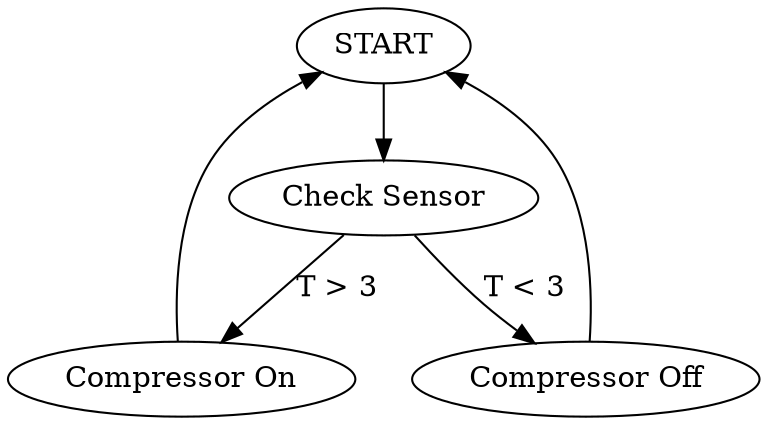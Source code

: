 digraph G {
	graph [fontsize=14,fontname="Myriad-Pro",rankdir=TB];
  overlap=false;
  node [shape=ellipse];
  start [label="START"];
  check [label="Check Sensor"];
  on [label="Compressor On"];
  off [label="Compressor Off"];
  {rank="same"; on; off;}
  start -> check;
  check -> on [label="T > 3"];
  check -> off [label="T < 3"];
  on -> start;
  off -> start;
}
